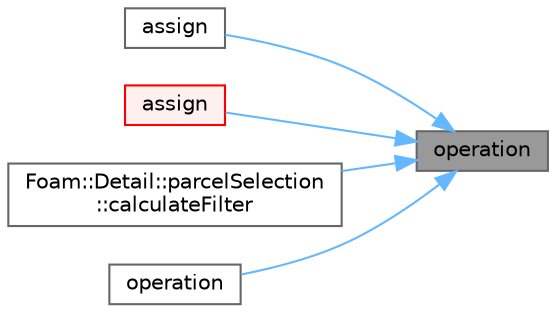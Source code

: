 digraph "operation"
{
 // LATEX_PDF_SIZE
  bgcolor="transparent";
  edge [fontname=Helvetica,fontsize=10,labelfontname=Helvetica,labelfontsize=10];
  node [fontname=Helvetica,fontsize=10,shape=box,height=0.2,width=0.4];
  rankdir="RL";
  Node1 [id="Node000001",label="operation",height=0.2,width=0.4,color="gray40", fillcolor="grey60", style="filled", fontcolor="black",tooltip=" "];
  Node1 -> Node2 [id="edge1_Node000001_Node000002",dir="back",color="steelblue1",style="solid",tooltip=" "];
  Node2 [id="Node000002",label="assign",height=0.2,width=0.4,color="grey40", fillcolor="white", style="filled",URL="$classFoam_1_1predicates_1_1scalars.html#ac589854f99417255d5aa8dca7b8b3aa9",tooltip=" "];
  Node1 -> Node3 [id="edge2_Node000001_Node000003",dir="back",color="steelblue1",style="solid",tooltip=" "];
  Node3 [id="Node000003",label="assign",height=0.2,width=0.4,color="red", fillcolor="#FFF0F0", style="filled",URL="$classFoam_1_1predicates_1_1scalars.html#a8eb32b41b98a11a5255c8a9afbd1c157",tooltip=" "];
  Node1 -> Node5 [id="edge3_Node000001_Node000005",dir="back",color="steelblue1",style="solid",tooltip=" "];
  Node5 [id="Node000005",label="Foam::Detail::parcelSelection\l::calculateFilter",height=0.2,width=0.4,color="grey40", fillcolor="white", style="filled",URL="$classFoam_1_1Detail_1_1parcelSelection.html#a48fac412c7d47ad948141d5d6061717b",tooltip=" "];
  Node1 -> Node6 [id="edge4_Node000001_Node000006",dir="back",color="steelblue1",style="solid",tooltip=" "];
  Node6 [id="Node000006",label="operation",height=0.2,width=0.4,color="grey40", fillcolor="white", style="filled",URL="$classFoam_1_1predicates_1_1scalars.html#a6a4edba60d397307599f10d4dc7cac97",tooltip=" "];
}
